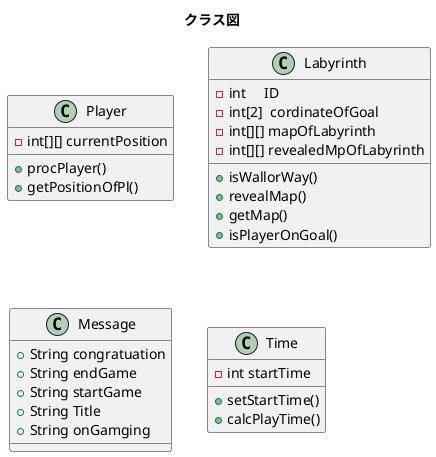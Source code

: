 @startuml
title クラス図

class Player {
    -int[][] currentPosition
    +procPlayer()
    +getPositionOfPl()
}
class Labyrinth {
    -int     ID
    -int[2]  cordinateOfGoal
    -int[][] mapOfLabyrinth
    -int[][] revealedMpOfLabyrinth
    +isWallorWay()
    +revealMap()
    +getMap()
    +isPlayerOnGoal()
}
class Message {
    +String congratuation
    +String endGame
    +String startGame
    +String Title
    +String onGamging
}
class Time {
    -int startTime
    +setStartTime()
    +calcPlayTime()
}


@enduml
